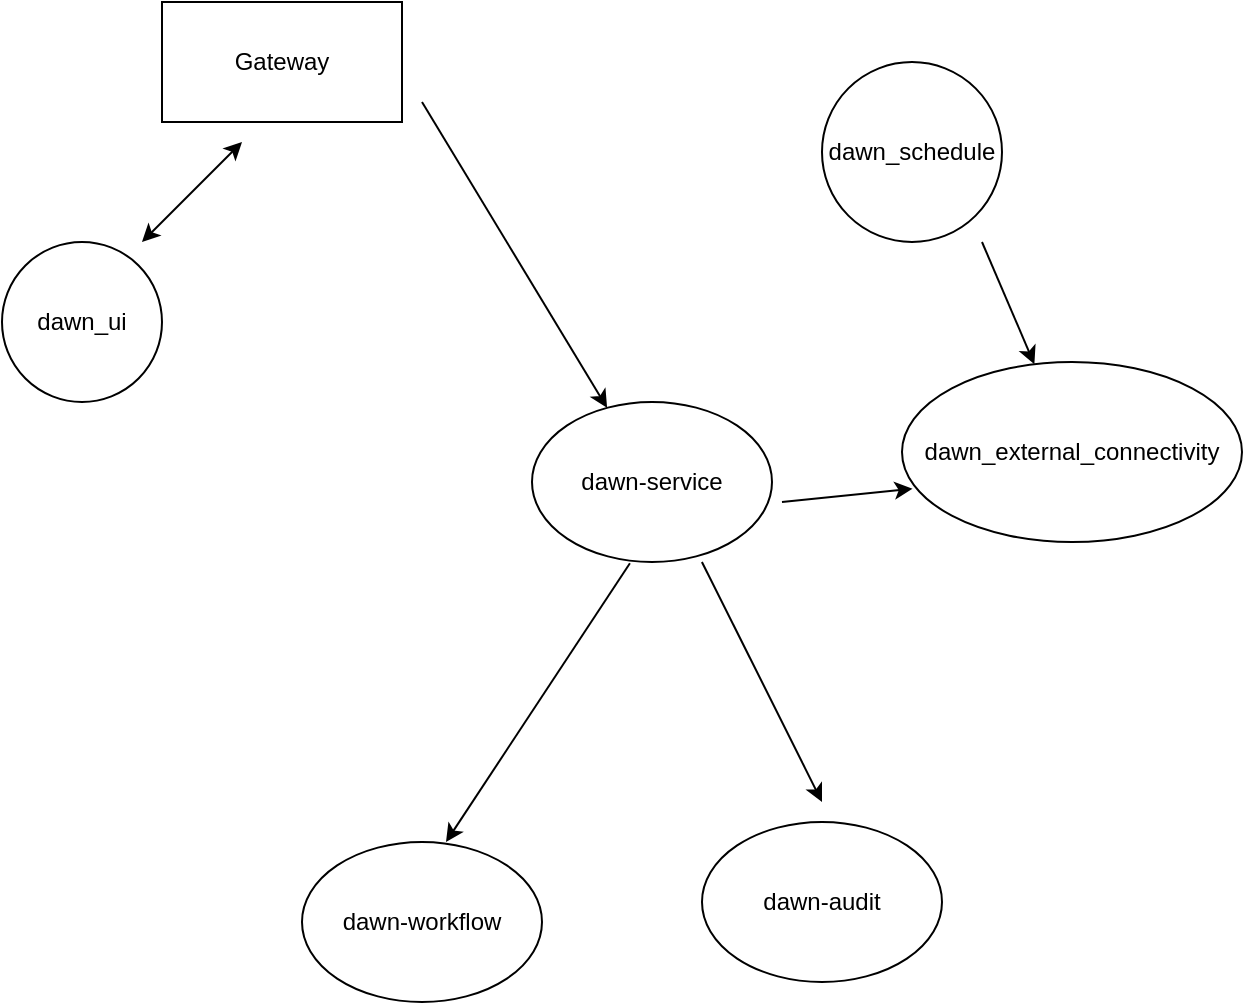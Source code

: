 <mxfile>
    <diagram id="oa3FmP6VvA8UNZyvliKQ" name="Page-1">
        <mxGraphModel dx="746" dy="419" grid="1" gridSize="10" guides="1" tooltips="1" connect="1" arrows="1" fold="1" page="1" pageScale="1" pageWidth="850" pageHeight="1100" math="0" shadow="0">
            <root>
                <mxCell id="0"/>
                <mxCell id="1" parent="0"/>
                <mxCell id="2" value="Gateway" style="rounded=0;whiteSpace=wrap;html=1;" vertex="1" parent="1">
                    <mxGeometry x="180" y="30" width="120" height="60" as="geometry"/>
                </mxCell>
                <mxCell id="3" value="dawn-service" style="ellipse;whiteSpace=wrap;html=1;" vertex="1" parent="1">
                    <mxGeometry x="365" y="230" width="120" height="80" as="geometry"/>
                </mxCell>
                <mxCell id="4" value="dawn_external_connectivity" style="ellipse;whiteSpace=wrap;html=1;" vertex="1" parent="1">
                    <mxGeometry x="550" y="210" width="170" height="90" as="geometry"/>
                </mxCell>
                <mxCell id="5" value="dawn_schedule" style="ellipse;whiteSpace=wrap;html=1;aspect=fixed;" vertex="1" parent="1">
                    <mxGeometry x="510" y="60" width="90" height="90" as="geometry"/>
                </mxCell>
                <mxCell id="6" value="dawn_ui" style="ellipse;whiteSpace=wrap;html=1;aspect=fixed;" vertex="1" parent="1">
                    <mxGeometry x="100" y="150" width="80" height="80" as="geometry"/>
                </mxCell>
                <mxCell id="7" value="" style="endArrow=classic;startArrow=classic;html=1;" edge="1" parent="1">
                    <mxGeometry width="50" height="50" relative="1" as="geometry">
                        <mxPoint x="170" y="150" as="sourcePoint"/>
                        <mxPoint x="220" y="100" as="targetPoint"/>
                    </mxGeometry>
                </mxCell>
                <mxCell id="8" value="" style="endArrow=classic;html=1;" edge="1" parent="1" target="3">
                    <mxGeometry width="50" height="50" relative="1" as="geometry">
                        <mxPoint x="310" y="80" as="sourcePoint"/>
                        <mxPoint x="370" y="190" as="targetPoint"/>
                    </mxGeometry>
                </mxCell>
                <mxCell id="9" value="" style="endArrow=classic;html=1;entryX=0.031;entryY=0.704;entryDx=0;entryDy=0;entryPerimeter=0;" edge="1" parent="1" target="4">
                    <mxGeometry width="50" height="50" relative="1" as="geometry">
                        <mxPoint x="490" y="280" as="sourcePoint"/>
                        <mxPoint x="530" y="260" as="targetPoint"/>
                    </mxGeometry>
                </mxCell>
                <mxCell id="10" value="" style="endArrow=classic;html=1;" edge="1" parent="1" target="4">
                    <mxGeometry width="50" height="50" relative="1" as="geometry">
                        <mxPoint x="590" y="150" as="sourcePoint"/>
                        <mxPoint x="640" y="100" as="targetPoint"/>
                    </mxGeometry>
                </mxCell>
                <mxCell id="11" value="dawn-audit" style="ellipse;whiteSpace=wrap;html=1;" vertex="1" parent="1">
                    <mxGeometry x="450" y="440" width="120" height="80" as="geometry"/>
                </mxCell>
                <mxCell id="13" value="dawn-workflow" style="ellipse;whiteSpace=wrap;html=1;" vertex="1" parent="1">
                    <mxGeometry x="250" y="450" width="120" height="80" as="geometry"/>
                </mxCell>
                <mxCell id="14" value="" style="endArrow=classic;html=1;exitX=0.708;exitY=1;exitDx=0;exitDy=0;exitPerimeter=0;" edge="1" parent="1" source="3">
                    <mxGeometry width="50" height="50" relative="1" as="geometry">
                        <mxPoint x="390" y="380" as="sourcePoint"/>
                        <mxPoint x="510" y="430" as="targetPoint"/>
                    </mxGeometry>
                </mxCell>
                <mxCell id="15" value="" style="endArrow=classic;html=1;entryX=0.6;entryY=0;entryDx=0;entryDy=0;entryPerimeter=0;exitX=0.408;exitY=1.008;exitDx=0;exitDy=0;exitPerimeter=0;" edge="1" parent="1" source="3" target="13">
                    <mxGeometry width="50" height="50" relative="1" as="geometry">
                        <mxPoint x="290" y="420" as="sourcePoint"/>
                        <mxPoint x="340" y="370" as="targetPoint"/>
                    </mxGeometry>
                </mxCell>
            </root>
        </mxGraphModel>
    </diagram>
</mxfile>